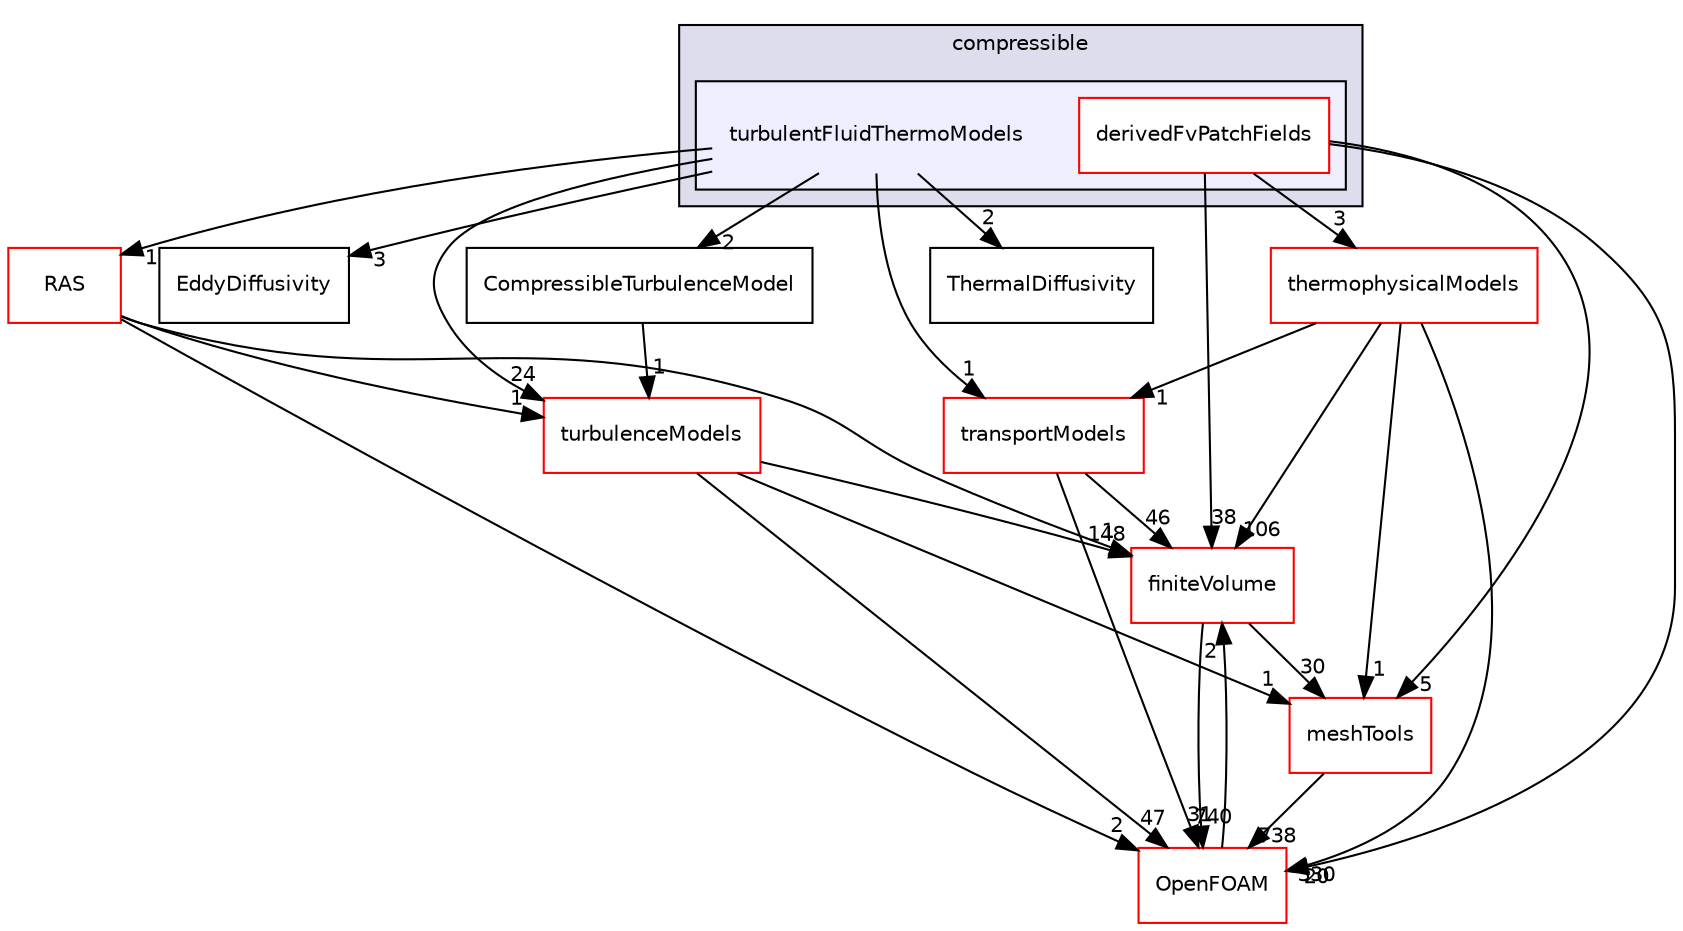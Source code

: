 digraph "src/TurbulenceModels/compressible/turbulentFluidThermoModels" {
  bgcolor=transparent;
  compound=true
  node [ fontsize="10", fontname="Helvetica"];
  edge [ labelfontsize="10", labelfontname="Helvetica"];
  subgraph clusterdir_7904bc8e3270082a35070ba525b2d08a {
    graph [ bgcolor="#ddddee", pencolor="black", label="compressible" fontname="Helvetica", fontsize="10", URL="dir_7904bc8e3270082a35070ba525b2d08a.html"]
  subgraph clusterdir_3a035027451607b317f3f09e7524d9cb {
    graph [ bgcolor="#eeeeff", pencolor="black", label="" URL="dir_3a035027451607b317f3f09e7524d9cb.html"];
    dir_3a035027451607b317f3f09e7524d9cb [shape=plaintext label="turbulentFluidThermoModels"];
    dir_d7c89f283599343304e45068c6742eff [shape=box label="derivedFvPatchFields" color="red" fillcolor="white" style="filled" URL="dir_d7c89f283599343304e45068c6742eff.html"];
  }
  }
  dir_9bd15774b555cf7259a6fa18f99fe99b [shape=box label="finiteVolume" color="red" URL="dir_9bd15774b555cf7259a6fa18f99fe99b.html"];
  dir_dd9eb626e90b169804eeadb587274e8e [shape=box label="RAS" color="red" URL="dir_dd9eb626e90b169804eeadb587274e8e.html"];
  dir_ae30ad0bef50cf391b24c614251bb9fd [shape=box label="meshTools" color="red" URL="dir_ae30ad0bef50cf391b24c614251bb9fd.html"];
  dir_2a7d000c988b2082033bffdf751beaf6 [shape=box label="ThermalDiffusivity" URL="dir_2a7d000c988b2082033bffdf751beaf6.html"];
  dir_2778d089ec5c4f66810b11f753867003 [shape=box label="thermophysicalModels" color="red" URL="dir_2778d089ec5c4f66810b11f753867003.html"];
  dir_c5473ff19b20e6ec4dfe5c310b3778a8 [shape=box label="OpenFOAM" color="red" URL="dir_c5473ff19b20e6ec4dfe5c310b3778a8.html"];
  dir_9415e59289a6feeb24164dafa70a594f [shape=box label="transportModels" color="red" URL="dir_9415e59289a6feeb24164dafa70a594f.html"];
  dir_a3dc37bcacf99bb6122ed819dac99f09 [shape=box label="turbulenceModels" color="red" URL="dir_a3dc37bcacf99bb6122ed819dac99f09.html"];
  dir_eefe9b45ed0f2bb614068d4eb0645118 [shape=box label="EddyDiffusivity" URL="dir_eefe9b45ed0f2bb614068d4eb0645118.html"];
  dir_886aa8b6b628196a61d7d959f449a24d [shape=box label="CompressibleTurbulenceModel" URL="dir_886aa8b6b628196a61d7d959f449a24d.html"];
  dir_9bd15774b555cf7259a6fa18f99fe99b->dir_ae30ad0bef50cf391b24c614251bb9fd [headlabel="30", labeldistance=1.5 headhref="dir_000892_001804.html"];
  dir_9bd15774b555cf7259a6fa18f99fe99b->dir_c5473ff19b20e6ec4dfe5c310b3778a8 [headlabel="740", labeldistance=1.5 headhref="dir_000892_001950.html"];
  dir_dd9eb626e90b169804eeadb587274e8e->dir_9bd15774b555cf7259a6fa18f99fe99b [headlabel="1", labeldistance=1.5 headhref="dir_003049_000892.html"];
  dir_dd9eb626e90b169804eeadb587274e8e->dir_c5473ff19b20e6ec4dfe5c310b3778a8 [headlabel="2", labeldistance=1.5 headhref="dir_003049_001950.html"];
  dir_dd9eb626e90b169804eeadb587274e8e->dir_a3dc37bcacf99bb6122ed819dac99f09 [headlabel="1", labeldistance=1.5 headhref="dir_003049_000748.html"];
  dir_3a035027451607b317f3f09e7524d9cb->dir_dd9eb626e90b169804eeadb587274e8e [headlabel="1", labeldistance=1.5 headhref="dir_003053_003049.html"];
  dir_3a035027451607b317f3f09e7524d9cb->dir_2a7d000c988b2082033bffdf751beaf6 [headlabel="2", labeldistance=1.5 headhref="dir_003053_003051.html"];
  dir_3a035027451607b317f3f09e7524d9cb->dir_9415e59289a6feeb24164dafa70a594f [headlabel="1", labeldistance=1.5 headhref="dir_003053_000910.html"];
  dir_3a035027451607b317f3f09e7524d9cb->dir_a3dc37bcacf99bb6122ed819dac99f09 [headlabel="24", labeldistance=1.5 headhref="dir_003053_000748.html"];
  dir_3a035027451607b317f3f09e7524d9cb->dir_eefe9b45ed0f2bb614068d4eb0645118 [headlabel="3", labeldistance=1.5 headhref="dir_003053_003048.html"];
  dir_3a035027451607b317f3f09e7524d9cb->dir_886aa8b6b628196a61d7d959f449a24d [headlabel="2", labeldistance=1.5 headhref="dir_003053_003047.html"];
  dir_ae30ad0bef50cf391b24c614251bb9fd->dir_c5473ff19b20e6ec4dfe5c310b3778a8 [headlabel="738", labeldistance=1.5 headhref="dir_001804_001950.html"];
  dir_2778d089ec5c4f66810b11f753867003->dir_9bd15774b555cf7259a6fa18f99fe99b [headlabel="106", labeldistance=1.5 headhref="dir_001233_000892.html"];
  dir_2778d089ec5c4f66810b11f753867003->dir_ae30ad0bef50cf391b24c614251bb9fd [headlabel="1", labeldistance=1.5 headhref="dir_001233_001804.html"];
  dir_2778d089ec5c4f66810b11f753867003->dir_c5473ff19b20e6ec4dfe5c310b3778a8 [headlabel="330", labeldistance=1.5 headhref="dir_001233_001950.html"];
  dir_2778d089ec5c4f66810b11f753867003->dir_9415e59289a6feeb24164dafa70a594f [headlabel="1", labeldistance=1.5 headhref="dir_001233_000910.html"];
  dir_d7c89f283599343304e45068c6742eff->dir_9bd15774b555cf7259a6fa18f99fe99b [headlabel="38", labeldistance=1.5 headhref="dir_003054_000892.html"];
  dir_d7c89f283599343304e45068c6742eff->dir_ae30ad0bef50cf391b24c614251bb9fd [headlabel="5", labeldistance=1.5 headhref="dir_003054_001804.html"];
  dir_d7c89f283599343304e45068c6742eff->dir_2778d089ec5c4f66810b11f753867003 [headlabel="3", labeldistance=1.5 headhref="dir_003054_001233.html"];
  dir_d7c89f283599343304e45068c6742eff->dir_c5473ff19b20e6ec4dfe5c310b3778a8 [headlabel="20", labeldistance=1.5 headhref="dir_003054_001950.html"];
  dir_c5473ff19b20e6ec4dfe5c310b3778a8->dir_9bd15774b555cf7259a6fa18f99fe99b [headlabel="2", labeldistance=1.5 headhref="dir_001950_000892.html"];
  dir_9415e59289a6feeb24164dafa70a594f->dir_9bd15774b555cf7259a6fa18f99fe99b [headlabel="46", labeldistance=1.5 headhref="dir_000910_000892.html"];
  dir_9415e59289a6feeb24164dafa70a594f->dir_c5473ff19b20e6ec4dfe5c310b3778a8 [headlabel="31", labeldistance=1.5 headhref="dir_000910_001950.html"];
  dir_a3dc37bcacf99bb6122ed819dac99f09->dir_9bd15774b555cf7259a6fa18f99fe99b [headlabel="148", labeldistance=1.5 headhref="dir_000748_000892.html"];
  dir_a3dc37bcacf99bb6122ed819dac99f09->dir_ae30ad0bef50cf391b24c614251bb9fd [headlabel="1", labeldistance=1.5 headhref="dir_000748_001804.html"];
  dir_a3dc37bcacf99bb6122ed819dac99f09->dir_c5473ff19b20e6ec4dfe5c310b3778a8 [headlabel="47", labeldistance=1.5 headhref="dir_000748_001950.html"];
  dir_886aa8b6b628196a61d7d959f449a24d->dir_a3dc37bcacf99bb6122ed819dac99f09 [headlabel="1", labeldistance=1.5 headhref="dir_003047_000748.html"];
}
